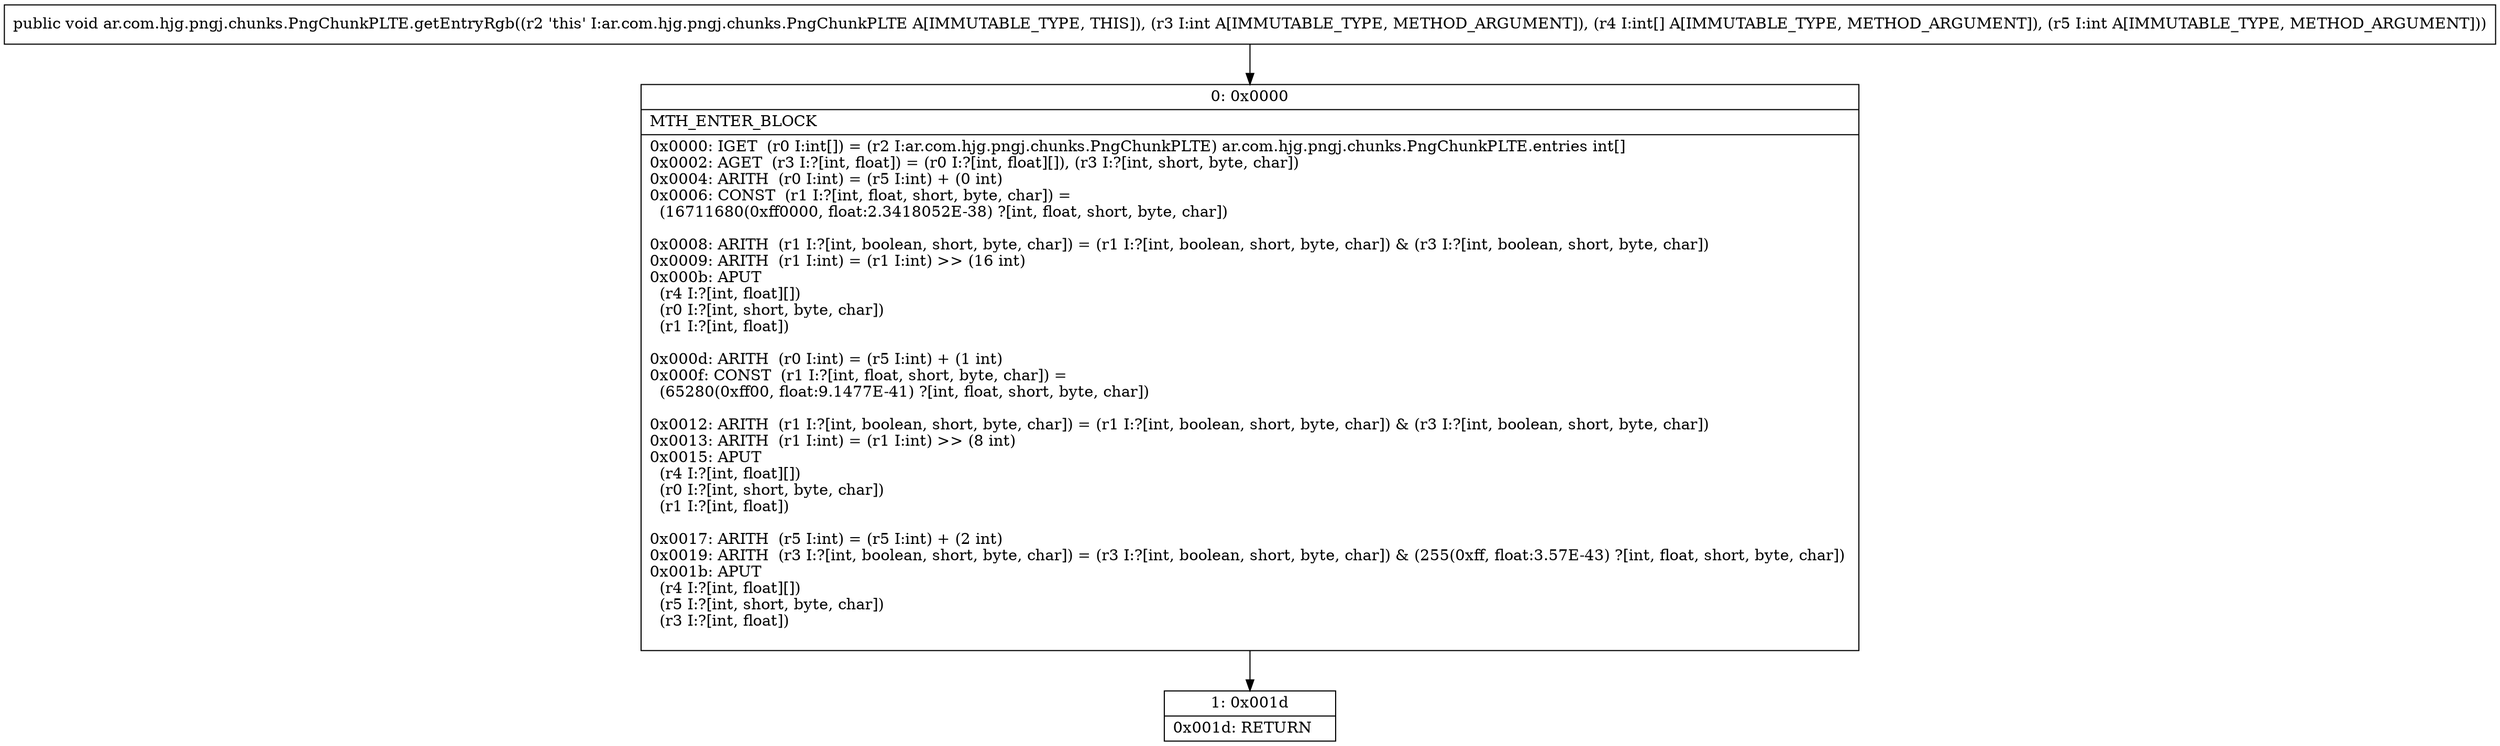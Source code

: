 digraph "CFG forar.com.hjg.pngj.chunks.PngChunkPLTE.getEntryRgb(I[II)V" {
Node_0 [shape=record,label="{0\:\ 0x0000|MTH_ENTER_BLOCK\l|0x0000: IGET  (r0 I:int[]) = (r2 I:ar.com.hjg.pngj.chunks.PngChunkPLTE) ar.com.hjg.pngj.chunks.PngChunkPLTE.entries int[] \l0x0002: AGET  (r3 I:?[int, float]) = (r0 I:?[int, float][]), (r3 I:?[int, short, byte, char]) \l0x0004: ARITH  (r0 I:int) = (r5 I:int) + (0 int) \l0x0006: CONST  (r1 I:?[int, float, short, byte, char]) = \l  (16711680(0xff0000, float:2.3418052E\-38) ?[int, float, short, byte, char])\l \l0x0008: ARITH  (r1 I:?[int, boolean, short, byte, char]) = (r1 I:?[int, boolean, short, byte, char]) & (r3 I:?[int, boolean, short, byte, char]) \l0x0009: ARITH  (r1 I:int) = (r1 I:int) \>\> (16 int) \l0x000b: APUT  \l  (r4 I:?[int, float][])\l  (r0 I:?[int, short, byte, char])\l  (r1 I:?[int, float])\l \l0x000d: ARITH  (r0 I:int) = (r5 I:int) + (1 int) \l0x000f: CONST  (r1 I:?[int, float, short, byte, char]) = \l  (65280(0xff00, float:9.1477E\-41) ?[int, float, short, byte, char])\l \l0x0012: ARITH  (r1 I:?[int, boolean, short, byte, char]) = (r1 I:?[int, boolean, short, byte, char]) & (r3 I:?[int, boolean, short, byte, char]) \l0x0013: ARITH  (r1 I:int) = (r1 I:int) \>\> (8 int) \l0x0015: APUT  \l  (r4 I:?[int, float][])\l  (r0 I:?[int, short, byte, char])\l  (r1 I:?[int, float])\l \l0x0017: ARITH  (r5 I:int) = (r5 I:int) + (2 int) \l0x0019: ARITH  (r3 I:?[int, boolean, short, byte, char]) = (r3 I:?[int, boolean, short, byte, char]) & (255(0xff, float:3.57E\-43) ?[int, float, short, byte, char]) \l0x001b: APUT  \l  (r4 I:?[int, float][])\l  (r5 I:?[int, short, byte, char])\l  (r3 I:?[int, float])\l \l}"];
Node_1 [shape=record,label="{1\:\ 0x001d|0x001d: RETURN   \l}"];
MethodNode[shape=record,label="{public void ar.com.hjg.pngj.chunks.PngChunkPLTE.getEntryRgb((r2 'this' I:ar.com.hjg.pngj.chunks.PngChunkPLTE A[IMMUTABLE_TYPE, THIS]), (r3 I:int A[IMMUTABLE_TYPE, METHOD_ARGUMENT]), (r4 I:int[] A[IMMUTABLE_TYPE, METHOD_ARGUMENT]), (r5 I:int A[IMMUTABLE_TYPE, METHOD_ARGUMENT])) }"];
MethodNode -> Node_0;
Node_0 -> Node_1;
}

